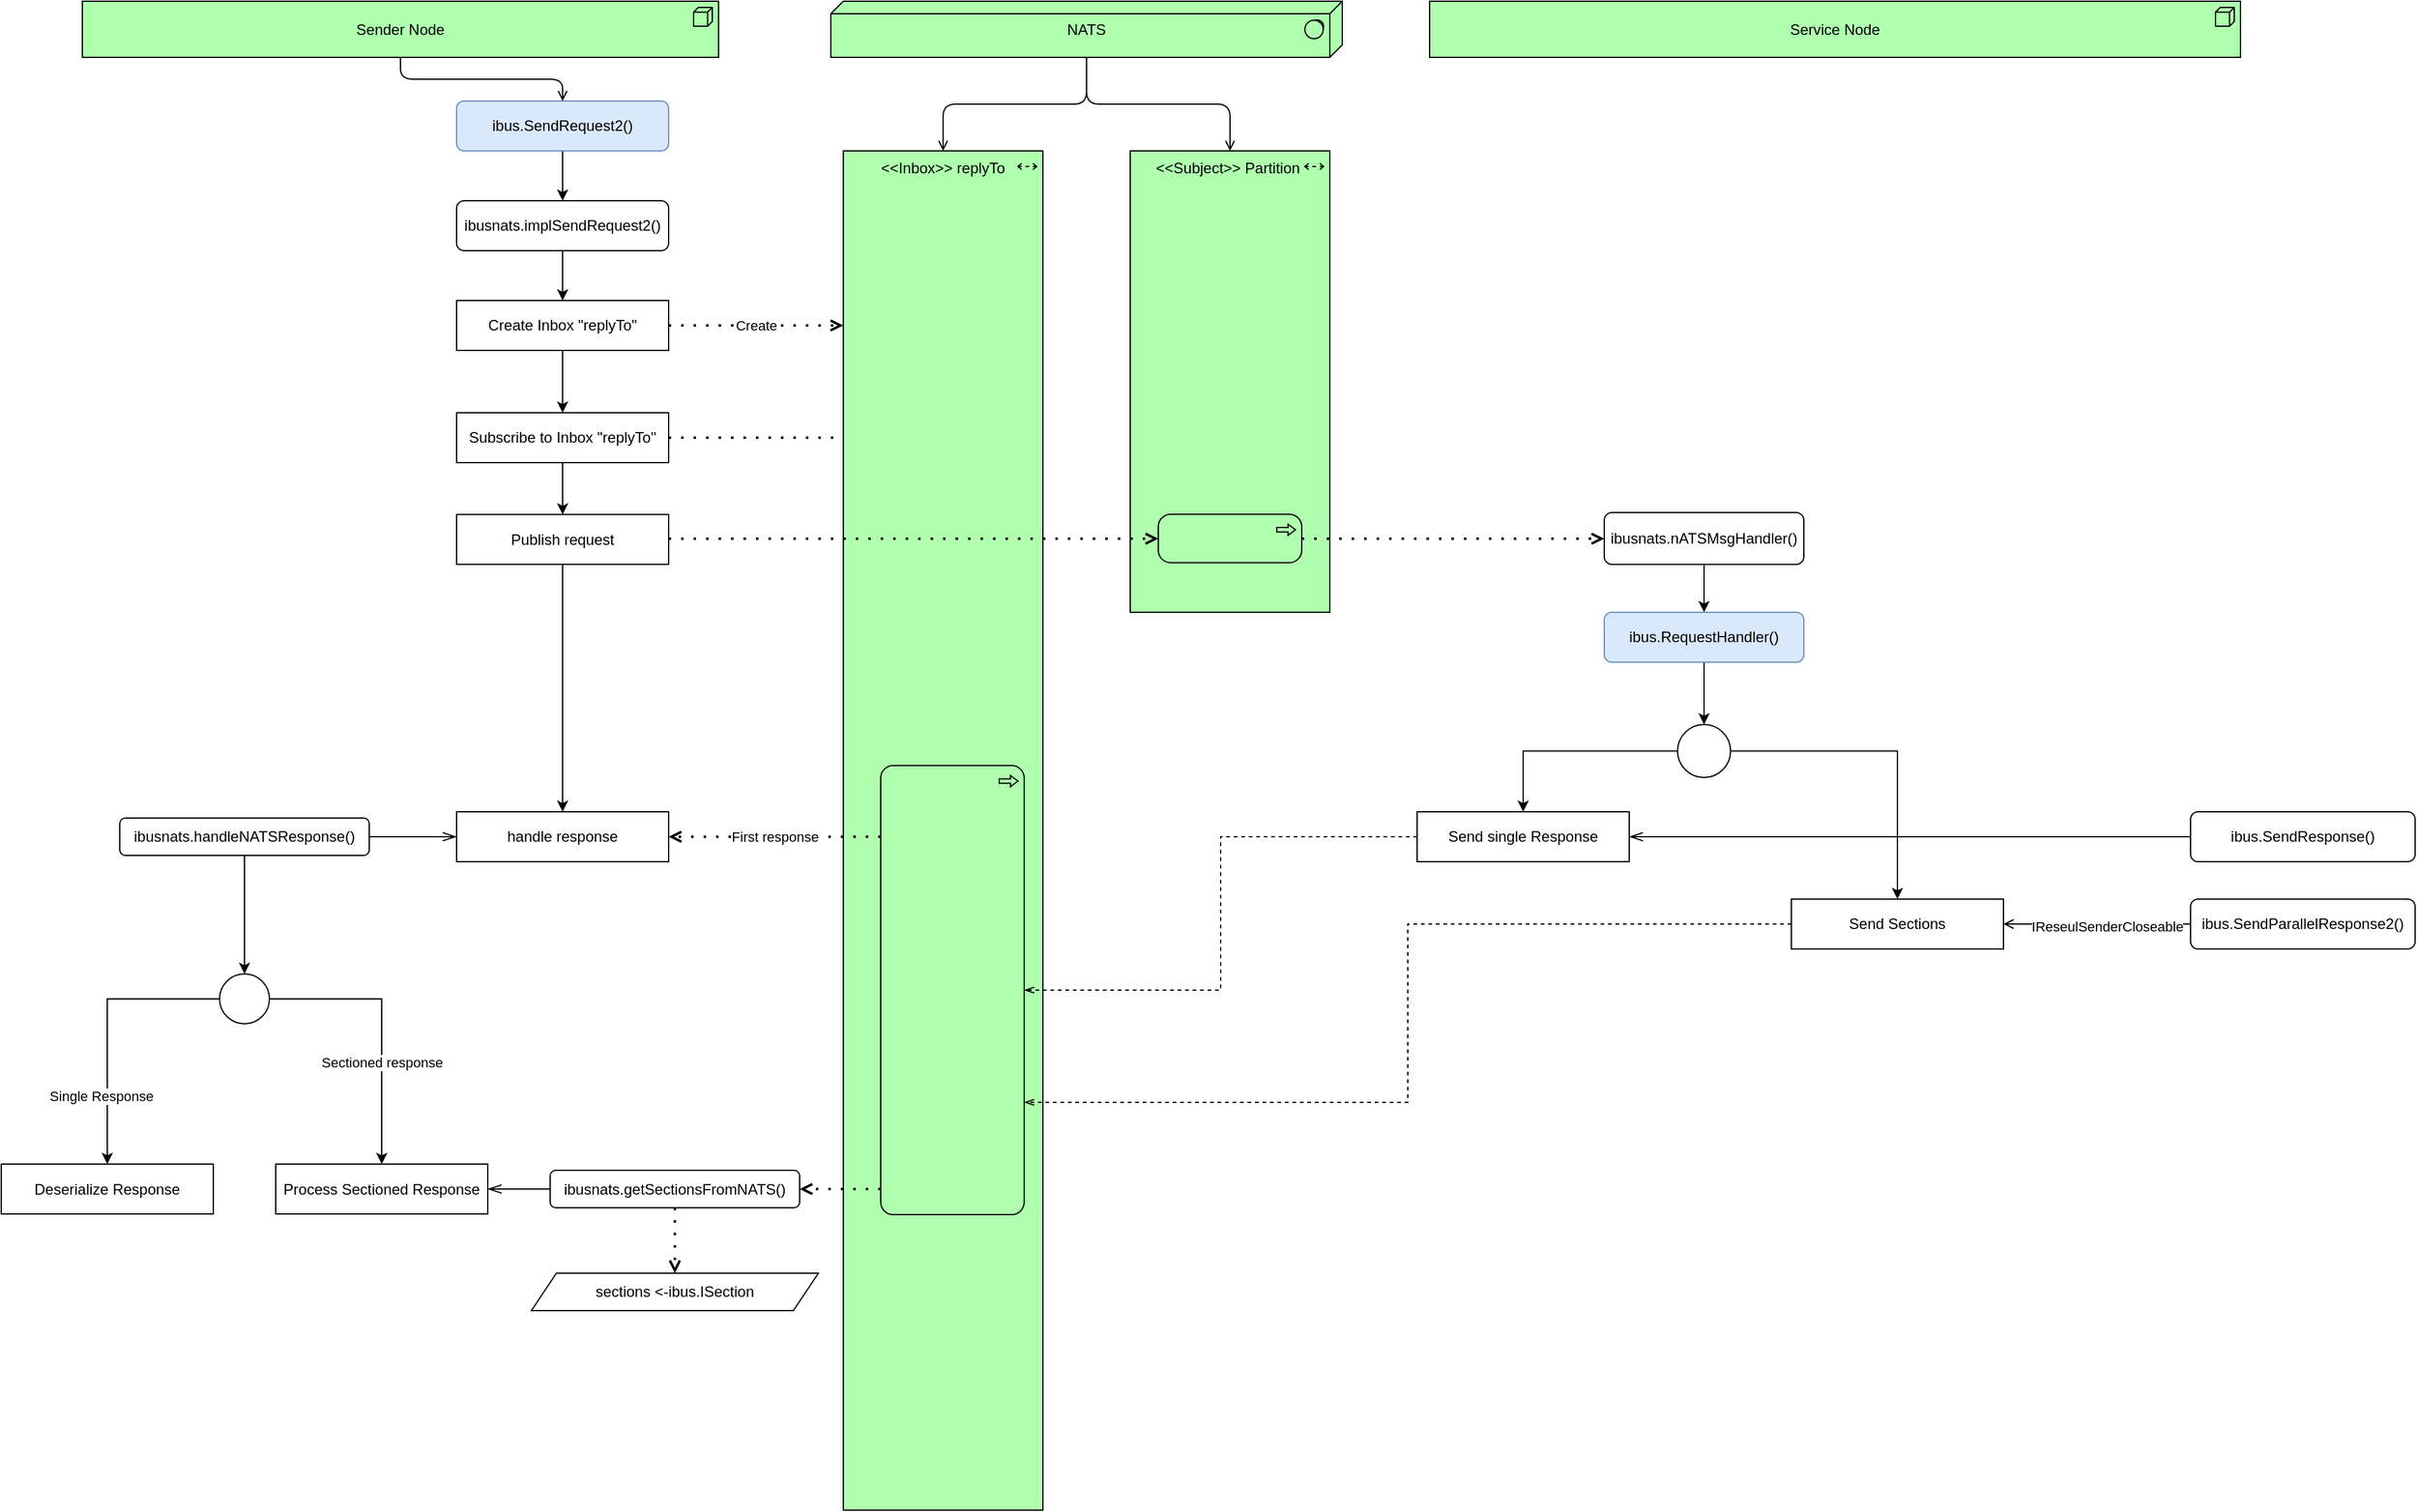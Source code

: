 <mxfile version="13.0.3" type="device"><diagram id="oKr3xOL5UfjdKAAR6X1v" name="Page-1"><mxGraphModel dx="4024" dy="2541" grid="1" gridSize="10" guides="1" tooltips="1" connect="1" arrows="1" fold="1" page="1" pageScale="1" pageWidth="827" pageHeight="1169" math="0" shadow="0"><root><mxCell id="0"/><mxCell id="1" parent="0"/><mxCell id="tiqXGuEHnp4EDLRBs4JA-9" value="" style="group" parent="1" vertex="1" connectable="0"><mxGeometry x="-940" width="160" height="1090" as="geometry"/></mxCell><mxCell id="7rffKDkid3tjZV2UipF3-49" value="&amp;lt;&amp;lt;Inbox&amp;gt;&amp;gt; replyTo" style="html=1;outlineConnect=0;whiteSpace=wrap;fillColor=#AFFFAF;shape=mxgraph.archimate3.application;appType=path;archiType=square;verticalAlign=top;" parent="tiqXGuEHnp4EDLRBs4JA-9" vertex="1"><mxGeometry width="160" height="1090" as="geometry"/></mxCell><mxCell id="tiqXGuEHnp4EDLRBs4JA-8" value="" style="html=1;outlineConnect=0;whiteSpace=wrap;fillColor=#AFFFAF;shape=mxgraph.archimate3.application;appType=proc;archiType=rounded;" parent="tiqXGuEHnp4EDLRBs4JA-9" vertex="1"><mxGeometry x="30" y="492.87" width="115" height="360.174" as="geometry"/></mxCell><mxCell id="tiqXGuEHnp4EDLRBs4JA-14" value="  " style="group" parent="1" vertex="1" connectable="0"><mxGeometry x="-710" width="160" height="370" as="geometry"/></mxCell><mxCell id="tiqXGuEHnp4EDLRBs4JA-15" value="&amp;lt;&amp;lt;Subject&amp;gt;&amp;gt; Partition&amp;nbsp;" style="html=1;outlineConnect=0;whiteSpace=wrap;fillColor=#AFFFAF;shape=mxgraph.archimate3.application;appType=path;archiType=square;verticalAlign=top;" parent="tiqXGuEHnp4EDLRBs4JA-14" vertex="1"><mxGeometry width="160" height="370.0" as="geometry"/></mxCell><mxCell id="tiqXGuEHnp4EDLRBs4JA-16" value="" style="html=1;outlineConnect=0;whiteSpace=wrap;fillColor=#AFFFAF;shape=mxgraph.archimate3.application;appType=proc;archiType=rounded;" parent="tiqXGuEHnp4EDLRBs4JA-14" vertex="1"><mxGeometry x="22.5" y="291.313" width="115" height="38.947" as="geometry"/></mxCell><mxCell id="dKYVOy73eWO02Rp_x5jJ-9" style="edgeStyle=orthogonalEdgeStyle;rounded=0;orthogonalLoop=1;jettySize=auto;html=1;exitX=0.5;exitY=1;exitDx=0;exitDy=0;startArrow=none;startFill=0;" parent="1" source="7rffKDkid3tjZV2UipF3-47" target="7rffKDkid3tjZV2UipF3-51" edge="1"><mxGeometry relative="1" as="geometry"/></mxCell><mxCell id="7rffKDkid3tjZV2UipF3-47" value="Create Inbox &quot;replyTo&quot;" style="rounded=0;whiteSpace=wrap;html=1;" parent="1" vertex="1"><mxGeometry x="-1250" y="120" width="170" height="40" as="geometry"/></mxCell><mxCell id="dKYVOy73eWO02Rp_x5jJ-10" style="edgeStyle=orthogonalEdgeStyle;rounded=0;orthogonalLoop=1;jettySize=auto;html=1;exitX=0.5;exitY=1;exitDx=0;exitDy=0;startArrow=none;startFill=0;" parent="1" source="7rffKDkid3tjZV2UipF3-51" edge="1" target="dKYVOy73eWO02Rp_x5jJ-20"><mxGeometry relative="1" as="geometry"><mxPoint x="-1220" y="300" as="targetPoint"/></mxGeometry></mxCell><mxCell id="7rffKDkid3tjZV2UipF3-51" value="Subscribe to Inbox &quot;replyTo&quot;" style="rounded=0;whiteSpace=wrap;html=1;" parent="1" vertex="1"><mxGeometry x="-1250" y="210" width="170" height="40" as="geometry"/></mxCell><mxCell id="dKYVOy73eWO02Rp_x5jJ-11" style="edgeStyle=orthogonalEdgeStyle;rounded=0;orthogonalLoop=1;jettySize=auto;html=1;exitX=0.5;exitY=1;exitDx=0;exitDy=0;entryX=0.5;entryY=0;entryDx=0;entryDy=0;startArrow=none;startFill=0;" parent="1" source="dKYVOy73eWO02Rp_x5jJ-20" target="7rffKDkid3tjZV2UipF3-63" edge="1"><mxGeometry relative="1" as="geometry"><mxPoint x="-1165" y="330" as="sourcePoint"/></mxGeometry></mxCell><mxCell id="7rffKDkid3tjZV2UipF3-62" style="edgeStyle=orthogonalEdgeStyle;rounded=0;orthogonalLoop=1;jettySize=auto;html=1;exitX=1;exitY=0.5;exitDx=0;exitDy=0;entryX=0;entryY=0.5;entryDx=0;entryDy=0;endSize=9;endArrow=openThin;endFill=0;" parent="1" source="7rffKDkid3tjZV2UipF3-61" target="7rffKDkid3tjZV2UipF3-63" edge="1"><mxGeometry relative="1" as="geometry"><mxPoint x="-1250" y="312.5" as="targetPoint"/></mxGeometry></mxCell><mxCell id="7rffKDkid3tjZV2UipF3-61" value="ibusnats.handleNATSResponse()" style="rounded=1;whiteSpace=wrap;html=1;" parent="1" vertex="1"><mxGeometry x="-1520" y="535" width="200" height="30" as="geometry"/></mxCell><mxCell id="7rffKDkid3tjZV2UipF3-71" value="Sectioned response" style="edgeStyle=orthogonalEdgeStyle;rounded=0;orthogonalLoop=1;jettySize=auto;html=1;exitX=1;exitY=0.5;exitDx=0;exitDy=0;entryX=0.5;entryY=0;entryDx=0;entryDy=0;" parent="1" source="7rffKDkid3tjZV2UipF3-82" target="7rffKDkid3tjZV2UipF3-77" edge="1"><mxGeometry x="0.264" relative="1" as="geometry"><Array as="points"><mxPoint x="-1310" y="680.5"/></Array><mxPoint as="offset"/></mxGeometry></mxCell><mxCell id="7rffKDkid3tjZV2UipF3-84" style="edgeStyle=orthogonalEdgeStyle;rounded=0;orthogonalLoop=1;jettySize=auto;html=1;" parent="1" source="7rffKDkid3tjZV2UipF3-61" target="7rffKDkid3tjZV2UipF3-82" edge="1"><mxGeometry relative="1" as="geometry"/></mxCell><mxCell id="7rffKDkid3tjZV2UipF3-63" value="handle response" style="rounded=0;whiteSpace=wrap;html=1;" parent="1" vertex="1"><mxGeometry x="-1250" y="530" width="170" height="40" as="geometry"/></mxCell><mxCell id="7rffKDkid3tjZV2UipF3-69" value="sections &amp;lt;-ibus.ISection" style="shape=parallelogram;perimeter=parallelogramPerimeter;whiteSpace=wrap;html=1;fixedSize=1;" parent="1" vertex="1"><mxGeometry x="-1190" y="900" width="230" height="30" as="geometry"/></mxCell><mxCell id="7rffKDkid3tjZV2UipF3-80" style="edgeStyle=orthogonalEdgeStyle;rounded=0;orthogonalLoop=1;jettySize=auto;html=1;exitX=0;exitY=0.5;exitDx=0;exitDy=0;entryX=1;entryY=0.5;entryDx=0;entryDy=0;endSize=9;endArrow=openThin;endFill=0;" parent="1" source="7rffKDkid3tjZV2UipF3-72" target="7rffKDkid3tjZV2UipF3-77" edge="1"><mxGeometry relative="1" as="geometry"/></mxCell><mxCell id="7rffKDkid3tjZV2UipF3-72" value="ibusnats.getSectionsFromNATS()" style="rounded=1;whiteSpace=wrap;html=1;" parent="1" vertex="1"><mxGeometry x="-1175" y="817.5" width="200" height="30" as="geometry"/></mxCell><mxCell id="7rffKDkid3tjZV2UipF3-77" value="Process Sectioned Response" style="rounded=0;whiteSpace=wrap;html=1;" parent="1" vertex="1"><mxGeometry x="-1395" y="812.5" width="170" height="40" as="geometry"/></mxCell><mxCell id="7rffKDkid3tjZV2UipF3-82" value="" style="ellipse;whiteSpace=wrap;html=1;aspect=fixed;" parent="1" vertex="1"><mxGeometry x="-1440" y="660" width="40" height="40" as="geometry"/></mxCell><mxCell id="7rffKDkid3tjZV2UipF3-90" style="edgeStyle=orthogonalEdgeStyle;rounded=0;orthogonalLoop=1;jettySize=auto;html=1;exitX=0.5;exitY=1;exitDx=0;exitDy=0;entryX=0.5;entryY=0;entryDx=0;entryDy=0;" parent="1" source="7rffKDkid3tjZV2UipF3-87" target="7rffKDkid3tjZV2UipF3-47" edge="1"><mxGeometry relative="1" as="geometry"/></mxCell><mxCell id="7rffKDkid3tjZV2UipF3-87" value="ibusnats.implSendRequest2()" style="rounded=1;whiteSpace=wrap;html=1;" parent="1" vertex="1"><mxGeometry x="-1250" y="40" width="170" height="40" as="geometry"/></mxCell><mxCell id="7rffKDkid3tjZV2UipF3-89" style="edgeStyle=orthogonalEdgeStyle;rounded=0;orthogonalLoop=1;jettySize=auto;html=1;exitX=0.5;exitY=1;exitDx=0;exitDy=0;entryX=0.5;entryY=0;entryDx=0;entryDy=0;" parent="1" source="7rffKDkid3tjZV2UipF3-88" target="7rffKDkid3tjZV2UipF3-87" edge="1"><mxGeometry relative="1" as="geometry"/></mxCell><mxCell id="7rffKDkid3tjZV2UipF3-88" value="ibus.SendRequest2()" style="rounded=1;whiteSpace=wrap;html=1;fillColor=#dae8fc;strokeColor=#6c8ebf;" parent="1" vertex="1"><mxGeometry x="-1250" y="-40" width="170" height="40" as="geometry"/></mxCell><mxCell id="7rffKDkid3tjZV2UipF3-98" style="edgeStyle=orthogonalEdgeStyle;rounded=0;orthogonalLoop=1;jettySize=auto;html=1;exitX=0.5;exitY=1;exitDx=0;exitDy=0;" parent="1" source="7rffKDkid3tjZV2UipF3-95" target="7rffKDkid3tjZV2UipF3-97" edge="1"><mxGeometry relative="1" as="geometry"/></mxCell><mxCell id="7rffKDkid3tjZV2UipF3-95" value="ibusnats.nATSMsgHandler()" style="rounded=1;whiteSpace=wrap;html=1;" parent="1" vertex="1"><mxGeometry x="-330" y="290" width="160" height="41.58" as="geometry"/></mxCell><mxCell id="7rffKDkid3tjZV2UipF3-100" style="edgeStyle=orthogonalEdgeStyle;rounded=0;orthogonalLoop=1;jettySize=auto;html=1;" parent="1" source="7rffKDkid3tjZV2UipF3-97" target="7rffKDkid3tjZV2UipF3-99" edge="1"><mxGeometry relative="1" as="geometry"/></mxCell><mxCell id="7rffKDkid3tjZV2UipF3-97" value="ibus.RequestHandler()" style="rounded=1;whiteSpace=wrap;html=1;fillColor=#dae8fc;strokeColor=#6c8ebf;" parent="1" vertex="1"><mxGeometry x="-330" y="370" width="160" height="40" as="geometry"/></mxCell><mxCell id="7rffKDkid3tjZV2UipF3-105" style="edgeStyle=orthogonalEdgeStyle;rounded=0;orthogonalLoop=1;jettySize=auto;html=1;" parent="1" source="7rffKDkid3tjZV2UipF3-99" target="7rffKDkid3tjZV2UipF3-102" edge="1"><mxGeometry relative="1" as="geometry"/></mxCell><mxCell id="7rffKDkid3tjZV2UipF3-106" style="edgeStyle=orthogonalEdgeStyle;rounded=0;orthogonalLoop=1;jettySize=auto;html=1;" parent="1" source="7rffKDkid3tjZV2UipF3-99" target="7rffKDkid3tjZV2UipF3-103" edge="1"><mxGeometry relative="1" as="geometry"><mxPoint x="-240" y="650" as="sourcePoint"/></mxGeometry></mxCell><mxCell id="7rffKDkid3tjZV2UipF3-99" value="" style="ellipse;whiteSpace=wrap;html=1;aspect=fixed;" parent="1" vertex="1"><mxGeometry x="-271.25" y="460" width="42.5" height="42.5" as="geometry"/></mxCell><mxCell id="7rffKDkid3tjZV2UipF3-101" value="ibus.SendParallelResponse2()" style="rounded=1;whiteSpace=wrap;html=1;" parent="1" vertex="1"><mxGeometry x="140" y="600" width="180" height="40" as="geometry"/></mxCell><mxCell id="7rffKDkid3tjZV2UipF3-110" style="edgeStyle=orthogonalEdgeStyle;rounded=0;orthogonalLoop=1;jettySize=auto;html=1;dashed=1;endArrow=openThin;endFill=0;endSize=6;entryX=1;entryY=0.75;entryDx=0;entryDy=0;entryPerimeter=0;" parent="1" source="7rffKDkid3tjZV2UipF3-102" target="tiqXGuEHnp4EDLRBs4JA-8" edge="1"><mxGeometry relative="1" as="geometry"/></mxCell><mxCell id="7rffKDkid3tjZV2UipF3-102" value="Send Sections" style="rounded=0;whiteSpace=wrap;html=1;" parent="1" vertex="1"><mxGeometry x="-180" y="600" width="170" height="40" as="geometry"/></mxCell><mxCell id="7rffKDkid3tjZV2UipF3-111" style="edgeStyle=orthogonalEdgeStyle;rounded=0;orthogonalLoop=1;jettySize=auto;html=1;exitX=0;exitY=0.5;exitDx=0;exitDy=0;dashed=1;endArrow=openThin;endFill=0;" parent="1" source="7rffKDkid3tjZV2UipF3-103" target="tiqXGuEHnp4EDLRBs4JA-8" edge="1"><mxGeometry relative="1" as="geometry"><mxPoint x="-700" y="700" as="targetPoint"/></mxGeometry></mxCell><mxCell id="7rffKDkid3tjZV2UipF3-103" value="Send single Response" style="rounded=0;whiteSpace=wrap;html=1;" parent="1" vertex="1"><mxGeometry x="-480" y="530" width="170" height="40" as="geometry"/></mxCell><mxCell id="7rffKDkid3tjZV2UipF3-107" style="edgeStyle=orthogonalEdgeStyle;rounded=0;orthogonalLoop=1;jettySize=auto;html=1;endArrow=openThin;endFill=0;endSize=9;" parent="1" source="7rffKDkid3tjZV2UipF3-104" target="7rffKDkid3tjZV2UipF3-103" edge="1"><mxGeometry relative="1" as="geometry"/></mxCell><mxCell id="7rffKDkid3tjZV2UipF3-104" value="ibus.SendResponse()" style="rounded=1;whiteSpace=wrap;html=1;" parent="1" vertex="1"><mxGeometry x="140" y="530" width="180" height="40" as="geometry"/></mxCell><mxCell id="dKYVOy73eWO02Rp_x5jJ-20" value="Publish request" style="rounded=0;whiteSpace=wrap;html=1;" parent="1" vertex="1"><mxGeometry x="-1250" y="291.58" width="170" height="40" as="geometry"/></mxCell><mxCell id="tiqXGuEHnp4EDLRBs4JA-1" value="Sender Node" style="html=1;outlineConnect=0;whiteSpace=wrap;fillColor=#AFFFAF;shape=mxgraph.archimate3.application;appType=node;archiType=square;" parent="1" vertex="1"><mxGeometry x="-1550" y="-120" width="510" height="45" as="geometry"/></mxCell><mxCell id="tiqXGuEHnp4EDLRBs4JA-2" value="" style="edgeStyle=elbowEdgeStyle;html=1;endArrow=open;elbow=vertical;endFill=1;" parent="1" source="tiqXGuEHnp4EDLRBs4JA-1" target="7rffKDkid3tjZV2UipF3-88" edge="1"><mxGeometry width="160" relative="1" as="geometry"><mxPoint x="-930" y="-120" as="sourcePoint"/><mxPoint x="-770" y="-120" as="targetPoint"/></mxGeometry></mxCell><mxCell id="tiqXGuEHnp4EDLRBs4JA-4" value="NATS" style="html=1;outlineConnect=0;whiteSpace=wrap;fillColor=#AFFFAF;shape=mxgraph.archimate3.tech;techType=sysSw;" parent="1" vertex="1"><mxGeometry x="-950" y="-120" width="410" height="45" as="geometry"/></mxCell><mxCell id="tiqXGuEHnp4EDLRBs4JA-5" value="Create" style="edgeStyle=elbowEdgeStyle;html=1;endArrow=open;elbow=vertical;endFill=0;dashed=1;dashPattern=1 4;exitX=1;exitY=0.5;exitDx=0;exitDy=0;strokeWidth=2;" parent="1" source="7rffKDkid3tjZV2UipF3-47" target="7rffKDkid3tjZV2UipF3-49" edge="1"><mxGeometry width="160" relative="1" as="geometry"><mxPoint x="-1030" y="90" as="sourcePoint"/><mxPoint x="-690" y="-20" as="targetPoint"/></mxGeometry></mxCell><mxCell id="tiqXGuEHnp4EDLRBs4JA-6" value="" style="edgeStyle=elbowEdgeStyle;html=1;endArrow=none;elbow=vertical;dashed=1;startFill=0;dashPattern=1 4;exitX=1;exitY=0.5;exitDx=0;exitDy=0;strokeWidth=2;" parent="1" source="7rffKDkid3tjZV2UipF3-51" target="7rffKDkid3tjZV2UipF3-49" edge="1"><mxGeometry width="160" relative="1" as="geometry"><mxPoint x="-800" as="sourcePoint"/><mxPoint x="-640" as="targetPoint"/></mxGeometry></mxCell><mxCell id="tiqXGuEHnp4EDLRBs4JA-7" value="" style="edgeStyle=elbowEdgeStyle;html=1;endArrow=open;elbow=vertical;endFill=1;strokeWidth=1;" parent="1" source="tiqXGuEHnp4EDLRBs4JA-4" target="7rffKDkid3tjZV2UipF3-49" edge="1"><mxGeometry width="160" relative="1" as="geometry"><mxPoint x="-670" y="-100" as="sourcePoint"/><mxPoint x="-510" y="-100" as="targetPoint"/></mxGeometry></mxCell><mxCell id="tiqXGuEHnp4EDLRBs4JA-13" value="Service Node" style="html=1;outlineConnect=0;whiteSpace=wrap;fillColor=#AFFFAF;shape=mxgraph.archimate3.application;appType=node;archiType=square;" parent="1" vertex="1"><mxGeometry x="-470" y="-120" width="650" height="45" as="geometry"/></mxCell><mxCell id="tiqXGuEHnp4EDLRBs4JA-12" value="" style="edgeStyle=elbowEdgeStyle;html=1;endArrow=open;elbow=vertical;endFill=0;dashed=1;dashPattern=1 4;strokeWidth=2;" parent="1" source="dKYVOy73eWO02Rp_x5jJ-20" target="tiqXGuEHnp4EDLRBs4JA-16" edge="1"><mxGeometry width="160" relative="1" as="geometry"><mxPoint x="-1030" y="314" as="sourcePoint"/><mxPoint x="-650" y="450" as="targetPoint"/></mxGeometry></mxCell><mxCell id="mm7a8qqO1-7ZphuyN_iL-3" value="" style="edgeStyle=elbowEdgeStyle;html=1;endArrow=open;elbow=vertical;endFill=1;" edge="1" parent="1" source="tiqXGuEHnp4EDLRBs4JA-4" target="tiqXGuEHnp4EDLRBs4JA-15"><mxGeometry width="160" relative="1" as="geometry"><mxPoint x="-200" y="-90" as="sourcePoint"/><mxPoint x="-40" y="-90" as="targetPoint"/></mxGeometry></mxCell><mxCell id="mm7a8qqO1-7ZphuyN_iL-4" value="" style="edgeStyle=elbowEdgeStyle;html=1;endArrow=open;elbow=vertical;endFill=1;" edge="1" parent="1" source="7rffKDkid3tjZV2UipF3-101" target="7rffKDkid3tjZV2UipF3-102"><mxGeometry width="160" relative="1" as="geometry"><mxPoint x="120" y="610" as="sourcePoint"/><mxPoint x="280" y="610" as="targetPoint"/></mxGeometry></mxCell><mxCell id="mm7a8qqO1-7ZphuyN_iL-5" value="IReseulSenderCloseable" style="edgeLabel;html=1;align=center;verticalAlign=middle;resizable=0;points=[];" vertex="1" connectable="0" parent="mm7a8qqO1-7ZphuyN_iL-4"><mxGeometry x="-0.098" y="2" relative="1" as="geometry"><mxPoint as="offset"/></mxGeometry></mxCell><mxCell id="mm7a8qqO1-7ZphuyN_iL-6" value="" style="edgeStyle=elbowEdgeStyle;html=1;endArrow=open;elbow=vertical;endFill=0;dashed=1;dashPattern=1 4;strokeWidth=2;" edge="1" parent="1" source="tiqXGuEHnp4EDLRBs4JA-8" target="7rffKDkid3tjZV2UipF3-72"><mxGeometry width="160" relative="1" as="geometry"><mxPoint x="-700" y="660" as="sourcePoint"/><mxPoint x="-1080" y="540" as="targetPoint"/></mxGeometry></mxCell><mxCell id="mm7a8qqO1-7ZphuyN_iL-7" value="Deserialize Response" style="rounded=0;whiteSpace=wrap;html=1;" vertex="1" parent="1"><mxGeometry x="-1615" y="812.5" width="170" height="40" as="geometry"/></mxCell><mxCell id="mm7a8qqO1-7ZphuyN_iL-8" value="Single Response" style="edgeStyle=orthogonalEdgeStyle;rounded=0;orthogonalLoop=1;jettySize=auto;html=1;" edge="1" parent="1" source="7rffKDkid3tjZV2UipF3-82" target="mm7a8qqO1-7ZphuyN_iL-7"><mxGeometry x="0.495" y="-5" relative="1" as="geometry"><mxPoint x="-1375" y="690" as="sourcePoint"/><mxPoint x="-1525" y="782.5" as="targetPoint"/><mxPoint y="1" as="offset"/></mxGeometry></mxCell><mxCell id="mm7a8qqO1-7ZphuyN_iL-9" value="" style="edgeStyle=elbowEdgeStyle;html=1;endArrow=open;elbow=vertical;endFill=0;dashed=1;dashPattern=1 4;strokeWidth=2;" edge="1" parent="1" source="7rffKDkid3tjZV2UipF3-72" target="7rffKDkid3tjZV2UipF3-69"><mxGeometry width="160" relative="1" as="geometry"><mxPoint x="-1085" y="862.5" as="sourcePoint"/><mxPoint x="-1028" y="826.51" as="targetPoint"/></mxGeometry></mxCell><mxCell id="mm7a8qqO1-7ZphuyN_iL-10" value="" style="edgeStyle=elbowEdgeStyle;html=1;endArrow=open;elbow=vertical;endFill=0;dashed=1;dashPattern=1 4;strokeWidth=2;" edge="1" parent="1" source="tiqXGuEHnp4EDLRBs4JA-16" target="7rffKDkid3tjZV2UipF3-95"><mxGeometry width="160" relative="1" as="geometry"><mxPoint x="-1070" y="316" as="sourcePoint"/><mxPoint x="-670" y="316" as="targetPoint"/></mxGeometry></mxCell><mxCell id="mm7a8qqO1-7ZphuyN_iL-11" value="First response" style="edgeStyle=elbowEdgeStyle;html=1;endArrow=open;elbow=vertical;endFill=0;dashed=1;dashPattern=1 4;strokeWidth=2;" edge="1" parent="1" source="tiqXGuEHnp4EDLRBs4JA-8" target="7rffKDkid3tjZV2UipF3-63"><mxGeometry width="160" relative="1" as="geometry"><mxPoint x="-1045" y="947.5" as="sourcePoint"/><mxPoint x="-1045" y="1022.5" as="targetPoint"/></mxGeometry></mxCell><mxCell id="mm7a8qqO1-7ZphuyN_iL-12" style="edgeStyle=orthogonalEdgeStyle;rounded=0;orthogonalLoop=1;jettySize=auto;html=1;exitX=0.5;exitY=1;exitDx=0;exitDy=0;strokeWidth=2;" edge="1" parent="1" source="7rffKDkid3tjZV2UipF3-104" target="7rffKDkid3tjZV2UipF3-104"><mxGeometry relative="1" as="geometry"/></mxCell></root></mxGraphModel></diagram></mxfile>